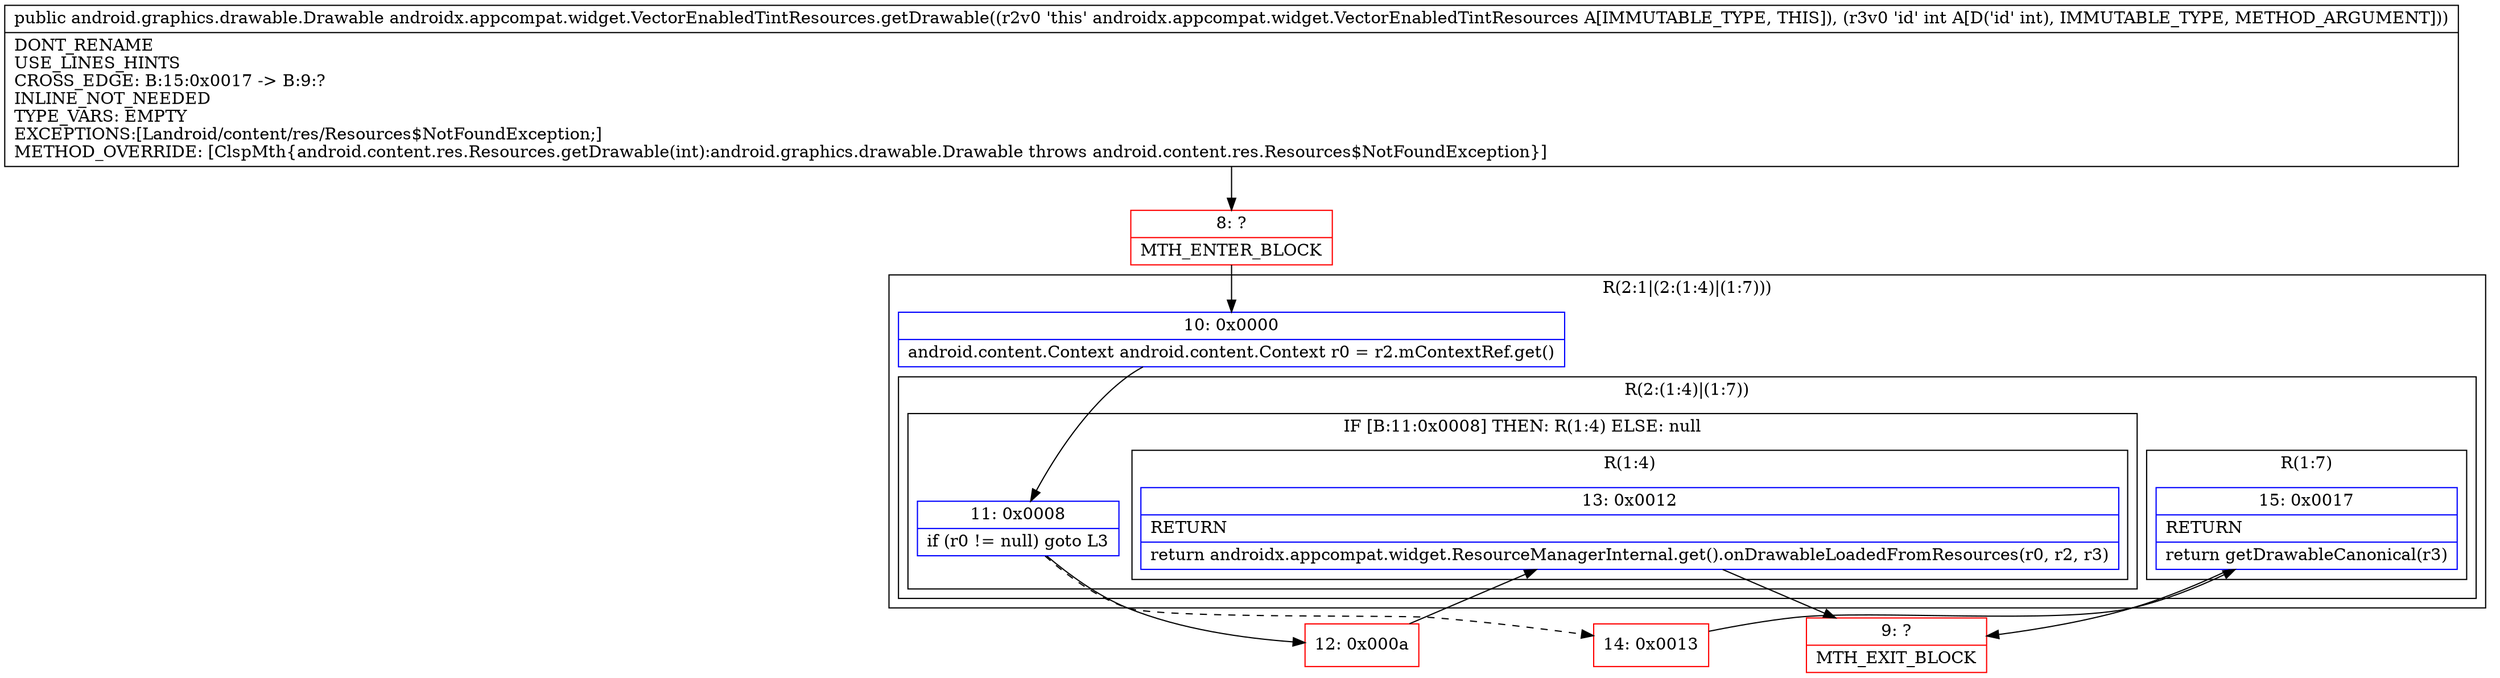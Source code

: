 digraph "CFG forandroidx.appcompat.widget.VectorEnabledTintResources.getDrawable(I)Landroid\/graphics\/drawable\/Drawable;" {
subgraph cluster_Region_818191958 {
label = "R(2:1|(2:(1:4)|(1:7)))";
node [shape=record,color=blue];
Node_10 [shape=record,label="{10\:\ 0x0000|android.content.Context android.content.Context r0 = r2.mContextRef.get()\l}"];
subgraph cluster_Region_1593615160 {
label = "R(2:(1:4)|(1:7))";
node [shape=record,color=blue];
subgraph cluster_IfRegion_848320910 {
label = "IF [B:11:0x0008] THEN: R(1:4) ELSE: null";
node [shape=record,color=blue];
Node_11 [shape=record,label="{11\:\ 0x0008|if (r0 != null) goto L3\l}"];
subgraph cluster_Region_363413345 {
label = "R(1:4)";
node [shape=record,color=blue];
Node_13 [shape=record,label="{13\:\ 0x0012|RETURN\l|return androidx.appcompat.widget.ResourceManagerInternal.get().onDrawableLoadedFromResources(r0, r2, r3)\l}"];
}
}
subgraph cluster_Region_690766225 {
label = "R(1:7)";
node [shape=record,color=blue];
Node_15 [shape=record,label="{15\:\ 0x0017|RETURN\l|return getDrawableCanonical(r3)\l}"];
}
}
}
Node_8 [shape=record,color=red,label="{8\:\ ?|MTH_ENTER_BLOCK\l}"];
Node_12 [shape=record,color=red,label="{12\:\ 0x000a}"];
Node_9 [shape=record,color=red,label="{9\:\ ?|MTH_EXIT_BLOCK\l}"];
Node_14 [shape=record,color=red,label="{14\:\ 0x0013}"];
MethodNode[shape=record,label="{public android.graphics.drawable.Drawable androidx.appcompat.widget.VectorEnabledTintResources.getDrawable((r2v0 'this' androidx.appcompat.widget.VectorEnabledTintResources A[IMMUTABLE_TYPE, THIS]), (r3v0 'id' int A[D('id' int), IMMUTABLE_TYPE, METHOD_ARGUMENT]))  | DONT_RENAME\lUSE_LINES_HINTS\lCROSS_EDGE: B:15:0x0017 \-\> B:9:?\lINLINE_NOT_NEEDED\lTYPE_VARS: EMPTY\lEXCEPTIONS:[Landroid\/content\/res\/Resources$NotFoundException;]\lMETHOD_OVERRIDE: [ClspMth\{android.content.res.Resources.getDrawable(int):android.graphics.drawable.Drawable throws android.content.res.Resources$NotFoundException\}]\l}"];
MethodNode -> Node_8;Node_10 -> Node_11;
Node_11 -> Node_12;
Node_11 -> Node_14[style=dashed];
Node_13 -> Node_9;
Node_15 -> Node_9;
Node_8 -> Node_10;
Node_12 -> Node_13;
Node_14 -> Node_15;
}

